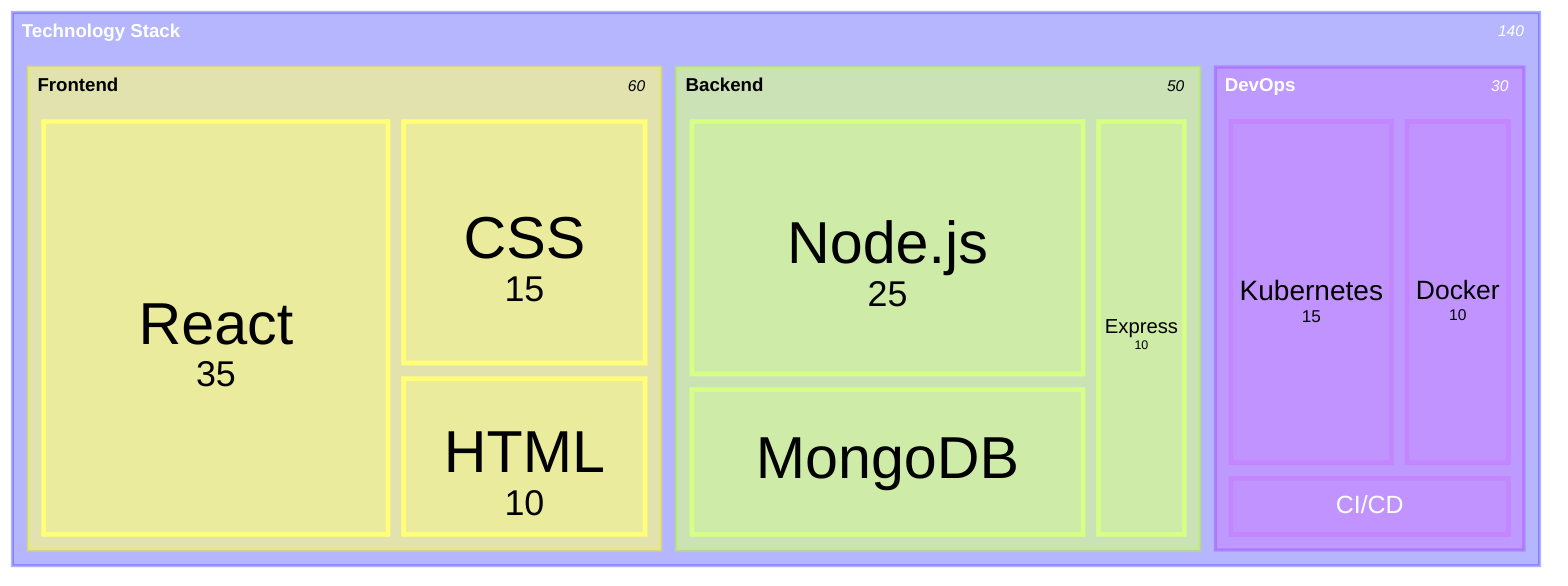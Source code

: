treemap
    "Technology Stack"
        "Frontend"
            "React": 35
            "CSS": 15
            "HTML": 10
        "Backend"
            "Node.js": 25
            "Express": 10
            "MongoDB": 15
        "DevOps"
            "Docker": 10
            "Kubernetes": 15
            "CI/CD": 5